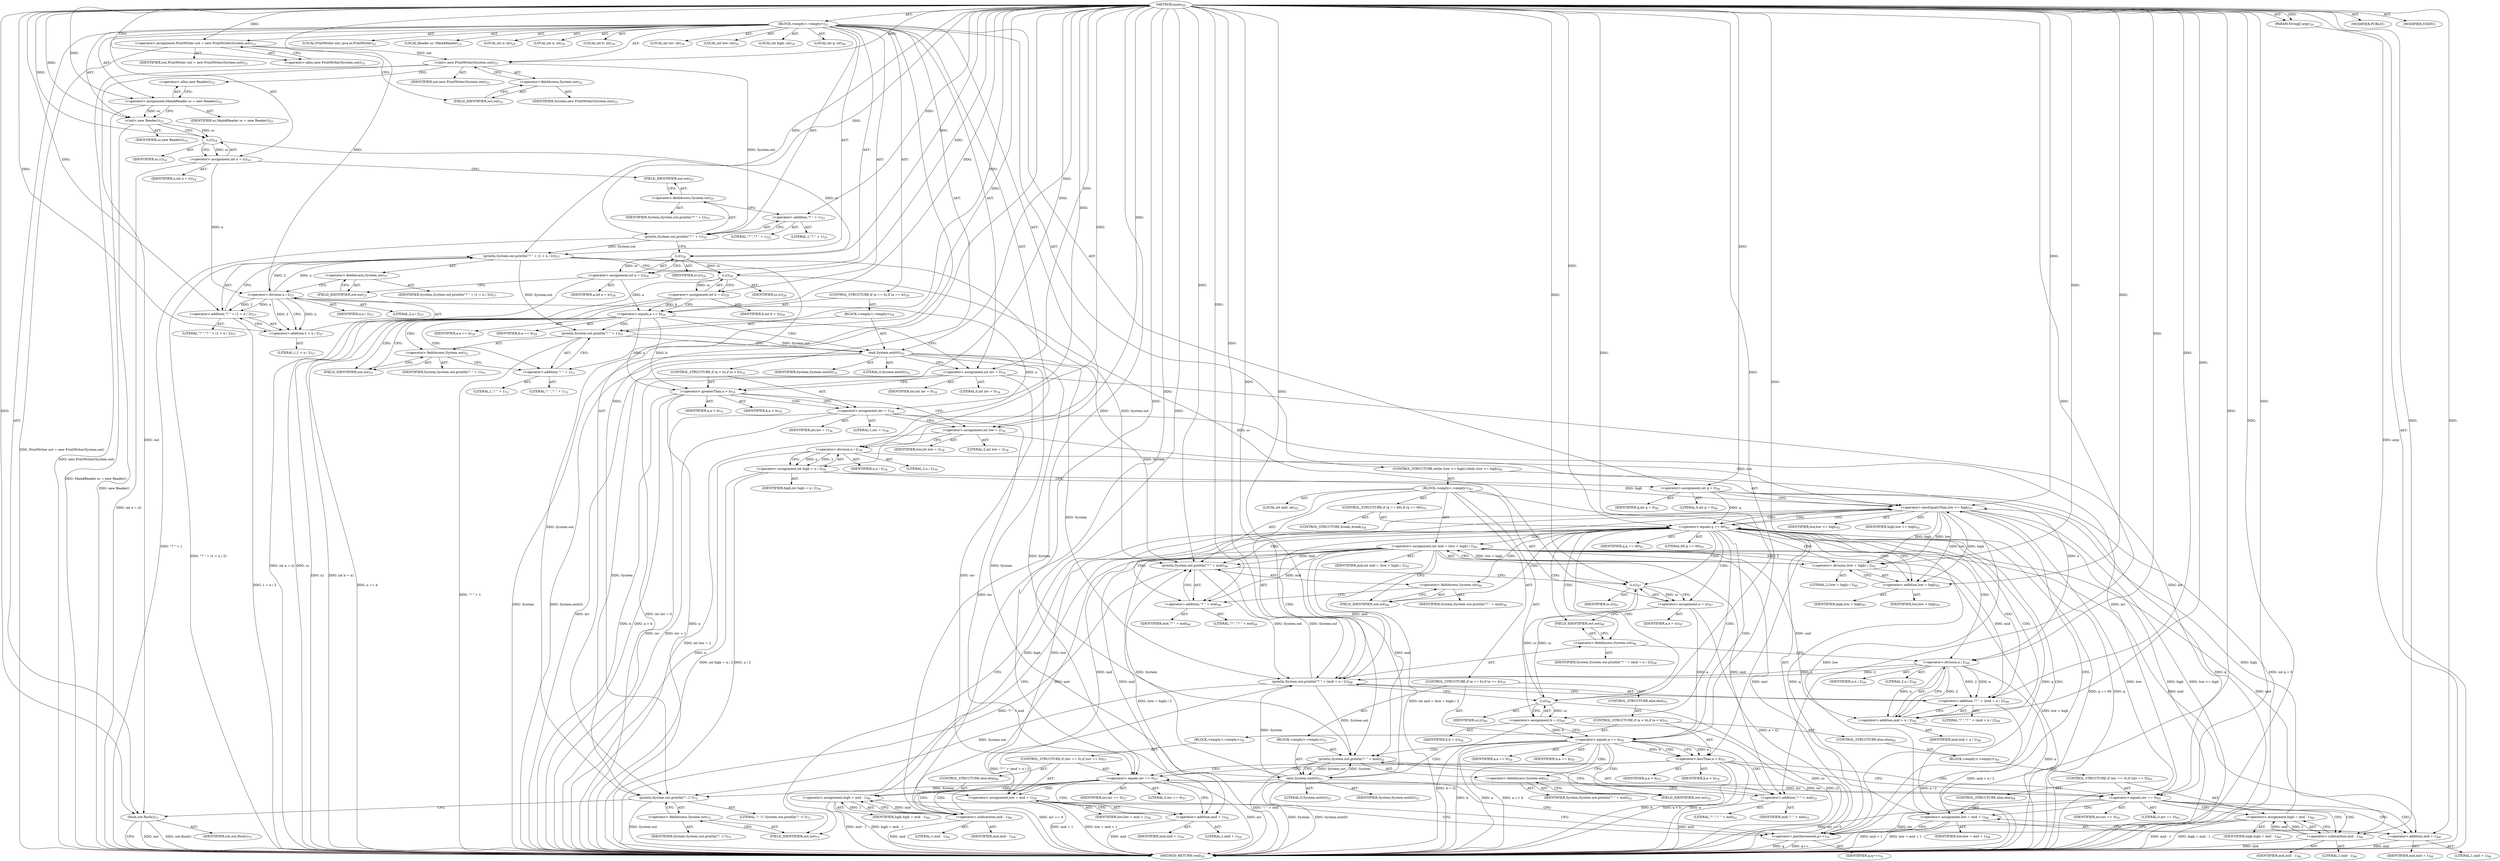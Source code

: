 digraph "main" {  
"70" [label = <(METHOD,main)<SUB>20</SUB>> ]
"71" [label = <(PARAM,String[] args)<SUB>20</SUB>> ]
"72" [label = <(BLOCK,&lt;empty&gt;,&lt;empty&gt;)<SUB>21</SUB>> ]
"18" [label = <(LOCAL,PrintWriter out: java.io.PrintWriter)<SUB>22</SUB>> ]
"73" [label = <(&lt;operator&gt;.assignment,PrintWriter out = new PrintWriter(System.out))<SUB>22</SUB>> ]
"74" [label = <(IDENTIFIER,out,PrintWriter out = new PrintWriter(System.out))<SUB>22</SUB>> ]
"75" [label = <(&lt;operator&gt;.alloc,new PrintWriter(System.out))<SUB>22</SUB>> ]
"76" [label = <(&lt;init&gt;,new PrintWriter(System.out))<SUB>22</SUB>> ]
"17" [label = <(IDENTIFIER,out,new PrintWriter(System.out))<SUB>22</SUB>> ]
"77" [label = <(&lt;operator&gt;.fieldAccess,System.out)<SUB>22</SUB>> ]
"78" [label = <(IDENTIFIER,System,new PrintWriter(System.out))<SUB>22</SUB>> ]
"79" [label = <(FIELD_IDENTIFIER,out,out)<SUB>22</SUB>> ]
"20" [label = <(LOCAL,Reader sc: Main$Reader)<SUB>23</SUB>> ]
"80" [label = <(&lt;operator&gt;.assignment,Main$Reader sc = new Reader())<SUB>23</SUB>> ]
"81" [label = <(IDENTIFIER,sc,Main$Reader sc = new Reader())<SUB>23</SUB>> ]
"82" [label = <(&lt;operator&gt;.alloc,new Reader())<SUB>23</SUB>> ]
"83" [label = <(&lt;init&gt;,new Reader())<SUB>23</SUB>> ]
"19" [label = <(IDENTIFIER,sc,new Reader())<SUB>23</SUB>> ]
"84" [label = <(LOCAL,int n: int)<SUB>24</SUB>> ]
"85" [label = <(&lt;operator&gt;.assignment,int n = i())<SUB>24</SUB>> ]
"86" [label = <(IDENTIFIER,n,int n = i())<SUB>24</SUB>> ]
"87" [label = <(i,i())<SUB>24</SUB>> ]
"88" [label = <(IDENTIFIER,sc,i())<SUB>24</SUB>> ]
"89" [label = <(println,System.out.println(&quot;? &quot; + 1))<SUB>25</SUB>> ]
"90" [label = <(&lt;operator&gt;.fieldAccess,System.out)<SUB>25</SUB>> ]
"91" [label = <(IDENTIFIER,System,System.out.println(&quot;? &quot; + 1))<SUB>25</SUB>> ]
"92" [label = <(FIELD_IDENTIFIER,out,out)<SUB>25</SUB>> ]
"93" [label = <(&lt;operator&gt;.addition,&quot;? &quot; + 1)<SUB>25</SUB>> ]
"94" [label = <(LITERAL,&quot;? &quot;,&quot;? &quot; + 1)<SUB>25</SUB>> ]
"95" [label = <(LITERAL,1,&quot;? &quot; + 1)<SUB>25</SUB>> ]
"96" [label = <(LOCAL,int a: int)<SUB>26</SUB>> ]
"97" [label = <(&lt;operator&gt;.assignment,int a = i())<SUB>26</SUB>> ]
"98" [label = <(IDENTIFIER,a,int a = i())<SUB>26</SUB>> ]
"99" [label = <(i,i())<SUB>26</SUB>> ]
"100" [label = <(IDENTIFIER,sc,i())<SUB>26</SUB>> ]
"101" [label = <(println,System.out.println(&quot;? &quot; + (1 + n / 2)))<SUB>27</SUB>> ]
"102" [label = <(&lt;operator&gt;.fieldAccess,System.out)<SUB>27</SUB>> ]
"103" [label = <(IDENTIFIER,System,System.out.println(&quot;? &quot; + (1 + n / 2)))<SUB>27</SUB>> ]
"104" [label = <(FIELD_IDENTIFIER,out,out)<SUB>27</SUB>> ]
"105" [label = <(&lt;operator&gt;.addition,&quot;? &quot; + (1 + n / 2))<SUB>27</SUB>> ]
"106" [label = <(LITERAL,&quot;? &quot;,&quot;? &quot; + (1 + n / 2))<SUB>27</SUB>> ]
"107" [label = <(&lt;operator&gt;.addition,1 + n / 2)<SUB>27</SUB>> ]
"108" [label = <(LITERAL,1,1 + n / 2)<SUB>27</SUB>> ]
"109" [label = <(&lt;operator&gt;.division,n / 2)<SUB>27</SUB>> ]
"110" [label = <(IDENTIFIER,n,n / 2)<SUB>27</SUB>> ]
"111" [label = <(LITERAL,2,n / 2)<SUB>27</SUB>> ]
"112" [label = <(LOCAL,int b: int)<SUB>28</SUB>> ]
"113" [label = <(&lt;operator&gt;.assignment,int b = i())<SUB>28</SUB>> ]
"114" [label = <(IDENTIFIER,b,int b = i())<SUB>28</SUB>> ]
"115" [label = <(i,i())<SUB>28</SUB>> ]
"116" [label = <(IDENTIFIER,sc,i())<SUB>28</SUB>> ]
"117" [label = <(CONTROL_STRUCTURE,if (a == b),if (a == b))<SUB>29</SUB>> ]
"118" [label = <(&lt;operator&gt;.equals,a == b)<SUB>29</SUB>> ]
"119" [label = <(IDENTIFIER,a,a == b)<SUB>29</SUB>> ]
"120" [label = <(IDENTIFIER,b,a == b)<SUB>29</SUB>> ]
"121" [label = <(BLOCK,&lt;empty&gt;,&lt;empty&gt;)<SUB>30</SUB>> ]
"122" [label = <(println,System.out.println(&quot;! &quot; + 1))<SUB>31</SUB>> ]
"123" [label = <(&lt;operator&gt;.fieldAccess,System.out)<SUB>31</SUB>> ]
"124" [label = <(IDENTIFIER,System,System.out.println(&quot;! &quot; + 1))<SUB>31</SUB>> ]
"125" [label = <(FIELD_IDENTIFIER,out,out)<SUB>31</SUB>> ]
"126" [label = <(&lt;operator&gt;.addition,&quot;! &quot; + 1)<SUB>31</SUB>> ]
"127" [label = <(LITERAL,&quot;! &quot;,&quot;! &quot; + 1)<SUB>31</SUB>> ]
"128" [label = <(LITERAL,1,&quot;! &quot; + 1)<SUB>31</SUB>> ]
"129" [label = <(exit,System.exit(0))<SUB>32</SUB>> ]
"130" [label = <(IDENTIFIER,System,System.exit(0))<SUB>32</SUB>> ]
"131" [label = <(LITERAL,0,System.exit(0))<SUB>32</SUB>> ]
"132" [label = <(LOCAL,int inv: int)<SUB>34</SUB>> ]
"133" [label = <(&lt;operator&gt;.assignment,int inv = 0)<SUB>34</SUB>> ]
"134" [label = <(IDENTIFIER,inv,int inv = 0)<SUB>34</SUB>> ]
"135" [label = <(LITERAL,0,int inv = 0)<SUB>34</SUB>> ]
"136" [label = <(CONTROL_STRUCTURE,if (a &gt; b),if (a &gt; b))<SUB>35</SUB>> ]
"137" [label = <(&lt;operator&gt;.greaterThan,a &gt; b)<SUB>35</SUB>> ]
"138" [label = <(IDENTIFIER,a,a &gt; b)<SUB>35</SUB>> ]
"139" [label = <(IDENTIFIER,b,a &gt; b)<SUB>35</SUB>> ]
"140" [label = <(&lt;operator&gt;.assignment,inv = 1)<SUB>36</SUB>> ]
"141" [label = <(IDENTIFIER,inv,inv = 1)<SUB>36</SUB>> ]
"142" [label = <(LITERAL,1,inv = 1)<SUB>36</SUB>> ]
"143" [label = <(LOCAL,int low: int)<SUB>38</SUB>> ]
"144" [label = <(&lt;operator&gt;.assignment,int low = 2)<SUB>38</SUB>> ]
"145" [label = <(IDENTIFIER,low,int low = 2)<SUB>38</SUB>> ]
"146" [label = <(LITERAL,2,int low = 2)<SUB>38</SUB>> ]
"147" [label = <(LOCAL,int high: int)<SUB>39</SUB>> ]
"148" [label = <(&lt;operator&gt;.assignment,int high = n / 2)<SUB>39</SUB>> ]
"149" [label = <(IDENTIFIER,high,int high = n / 2)<SUB>39</SUB>> ]
"150" [label = <(&lt;operator&gt;.division,n / 2)<SUB>39</SUB>> ]
"151" [label = <(IDENTIFIER,n,n / 2)<SUB>39</SUB>> ]
"152" [label = <(LITERAL,2,n / 2)<SUB>39</SUB>> ]
"153" [label = <(LOCAL,int q: int)<SUB>40</SUB>> ]
"154" [label = <(&lt;operator&gt;.assignment,int q = 0)<SUB>40</SUB>> ]
"155" [label = <(IDENTIFIER,q,int q = 0)<SUB>40</SUB>> ]
"156" [label = <(LITERAL,0,int q = 0)<SUB>40</SUB>> ]
"157" [label = <(CONTROL_STRUCTURE,while (low &lt;= high),while (low &lt;= high))<SUB>41</SUB>> ]
"158" [label = <(&lt;operator&gt;.lessEqualsThan,low &lt;= high)<SUB>41</SUB>> ]
"159" [label = <(IDENTIFIER,low,low &lt;= high)<SUB>41</SUB>> ]
"160" [label = <(IDENTIFIER,high,low &lt;= high)<SUB>41</SUB>> ]
"161" [label = <(BLOCK,&lt;empty&gt;,&lt;empty&gt;)<SUB>42</SUB>> ]
"162" [label = <(CONTROL_STRUCTURE,if (q == 60),if (q == 60))<SUB>43</SUB>> ]
"163" [label = <(&lt;operator&gt;.equals,q == 60)<SUB>43</SUB>> ]
"164" [label = <(IDENTIFIER,q,q == 60)<SUB>43</SUB>> ]
"165" [label = <(LITERAL,60,q == 60)<SUB>43</SUB>> ]
"166" [label = <(CONTROL_STRUCTURE,break;,break;)<SUB>44</SUB>> ]
"167" [label = <(LOCAL,int mid: int)<SUB>45</SUB>> ]
"168" [label = <(&lt;operator&gt;.assignment,int mid = (low + high) / 2)<SUB>45</SUB>> ]
"169" [label = <(IDENTIFIER,mid,int mid = (low + high) / 2)<SUB>45</SUB>> ]
"170" [label = <(&lt;operator&gt;.division,(low + high) / 2)<SUB>45</SUB>> ]
"171" [label = <(&lt;operator&gt;.addition,low + high)<SUB>45</SUB>> ]
"172" [label = <(IDENTIFIER,low,low + high)<SUB>45</SUB>> ]
"173" [label = <(IDENTIFIER,high,low + high)<SUB>45</SUB>> ]
"174" [label = <(LITERAL,2,(low + high) / 2)<SUB>45</SUB>> ]
"175" [label = <(println,System.out.println(&quot;? &quot; + mid))<SUB>46</SUB>> ]
"176" [label = <(&lt;operator&gt;.fieldAccess,System.out)<SUB>46</SUB>> ]
"177" [label = <(IDENTIFIER,System,System.out.println(&quot;? &quot; + mid))<SUB>46</SUB>> ]
"178" [label = <(FIELD_IDENTIFIER,out,out)<SUB>46</SUB>> ]
"179" [label = <(&lt;operator&gt;.addition,&quot;? &quot; + mid)<SUB>46</SUB>> ]
"180" [label = <(LITERAL,&quot;? &quot;,&quot;? &quot; + mid)<SUB>46</SUB>> ]
"181" [label = <(IDENTIFIER,mid,&quot;? &quot; + mid)<SUB>46</SUB>> ]
"182" [label = <(&lt;operator&gt;.assignment,a = i())<SUB>47</SUB>> ]
"183" [label = <(IDENTIFIER,a,a = i())<SUB>47</SUB>> ]
"184" [label = <(i,i())<SUB>47</SUB>> ]
"185" [label = <(IDENTIFIER,sc,i())<SUB>47</SUB>> ]
"186" [label = <(println,System.out.println(&quot;? &quot; + (mid + n / 2)))<SUB>48</SUB>> ]
"187" [label = <(&lt;operator&gt;.fieldAccess,System.out)<SUB>48</SUB>> ]
"188" [label = <(IDENTIFIER,System,System.out.println(&quot;? &quot; + (mid + n / 2)))<SUB>48</SUB>> ]
"189" [label = <(FIELD_IDENTIFIER,out,out)<SUB>48</SUB>> ]
"190" [label = <(&lt;operator&gt;.addition,&quot;? &quot; + (mid + n / 2))<SUB>48</SUB>> ]
"191" [label = <(LITERAL,&quot;? &quot;,&quot;? &quot; + (mid + n / 2))<SUB>48</SUB>> ]
"192" [label = <(&lt;operator&gt;.addition,mid + n / 2)<SUB>48</SUB>> ]
"193" [label = <(IDENTIFIER,mid,mid + n / 2)<SUB>48</SUB>> ]
"194" [label = <(&lt;operator&gt;.division,n / 2)<SUB>48</SUB>> ]
"195" [label = <(IDENTIFIER,n,n / 2)<SUB>48</SUB>> ]
"196" [label = <(LITERAL,2,n / 2)<SUB>48</SUB>> ]
"197" [label = <(&lt;operator&gt;.assignment,b = i())<SUB>49</SUB>> ]
"198" [label = <(IDENTIFIER,b,b = i())<SUB>49</SUB>> ]
"199" [label = <(i,i())<SUB>49</SUB>> ]
"200" [label = <(IDENTIFIER,sc,i())<SUB>49</SUB>> ]
"201" [label = <(CONTROL_STRUCTURE,if (a == b),if (a == b))<SUB>50</SUB>> ]
"202" [label = <(&lt;operator&gt;.equals,a == b)<SUB>50</SUB>> ]
"203" [label = <(IDENTIFIER,a,a == b)<SUB>50</SUB>> ]
"204" [label = <(IDENTIFIER,b,a == b)<SUB>50</SUB>> ]
"205" [label = <(BLOCK,&lt;empty&gt;,&lt;empty&gt;)<SUB>51</SUB>> ]
"206" [label = <(println,System.out.println(&quot;! &quot; + mid))<SUB>52</SUB>> ]
"207" [label = <(&lt;operator&gt;.fieldAccess,System.out)<SUB>52</SUB>> ]
"208" [label = <(IDENTIFIER,System,System.out.println(&quot;! &quot; + mid))<SUB>52</SUB>> ]
"209" [label = <(FIELD_IDENTIFIER,out,out)<SUB>52</SUB>> ]
"210" [label = <(&lt;operator&gt;.addition,&quot;! &quot; + mid)<SUB>52</SUB>> ]
"211" [label = <(LITERAL,&quot;! &quot;,&quot;! &quot; + mid)<SUB>52</SUB>> ]
"212" [label = <(IDENTIFIER,mid,&quot;! &quot; + mid)<SUB>52</SUB>> ]
"213" [label = <(exit,System.exit(0))<SUB>53</SUB>> ]
"214" [label = <(IDENTIFIER,System,System.exit(0))<SUB>53</SUB>> ]
"215" [label = <(LITERAL,0,System.exit(0))<SUB>53</SUB>> ]
"216" [label = <(CONTROL_STRUCTURE,else,else)<SUB>55</SUB>> ]
"217" [label = <(CONTROL_STRUCTURE,if (a &lt; b),if (a &lt; b))<SUB>55</SUB>> ]
"218" [label = <(&lt;operator&gt;.lessThan,a &lt; b)<SUB>55</SUB>> ]
"219" [label = <(IDENTIFIER,a,a &lt; b)<SUB>55</SUB>> ]
"220" [label = <(IDENTIFIER,b,a &lt; b)<SUB>55</SUB>> ]
"221" [label = <(BLOCK,&lt;empty&gt;,&lt;empty&gt;)<SUB>56</SUB>> ]
"222" [label = <(CONTROL_STRUCTURE,if (inv == 0),if (inv == 0))<SUB>57</SUB>> ]
"223" [label = <(&lt;operator&gt;.equals,inv == 0)<SUB>57</SUB>> ]
"224" [label = <(IDENTIFIER,inv,inv == 0)<SUB>57</SUB>> ]
"225" [label = <(LITERAL,0,inv == 0)<SUB>57</SUB>> ]
"226" [label = <(&lt;operator&gt;.assignment,low = mid + 1)<SUB>58</SUB>> ]
"227" [label = <(IDENTIFIER,low,low = mid + 1)<SUB>58</SUB>> ]
"228" [label = <(&lt;operator&gt;.addition,mid + 1)<SUB>58</SUB>> ]
"229" [label = <(IDENTIFIER,mid,mid + 1)<SUB>58</SUB>> ]
"230" [label = <(LITERAL,1,mid + 1)<SUB>58</SUB>> ]
"231" [label = <(CONTROL_STRUCTURE,else,else)<SUB>60</SUB>> ]
"232" [label = <(&lt;operator&gt;.assignment,high = mid - 1)<SUB>60</SUB>> ]
"233" [label = <(IDENTIFIER,high,high = mid - 1)<SUB>60</SUB>> ]
"234" [label = <(&lt;operator&gt;.subtraction,mid - 1)<SUB>60</SUB>> ]
"235" [label = <(IDENTIFIER,mid,mid - 1)<SUB>60</SUB>> ]
"236" [label = <(LITERAL,1,mid - 1)<SUB>60</SUB>> ]
"237" [label = <(CONTROL_STRUCTURE,else,else)<SUB>64</SUB>> ]
"238" [label = <(BLOCK,&lt;empty&gt;,&lt;empty&gt;)<SUB>64</SUB>> ]
"239" [label = <(CONTROL_STRUCTURE,if (inv == 0),if (inv == 0))<SUB>65</SUB>> ]
"240" [label = <(&lt;operator&gt;.equals,inv == 0)<SUB>65</SUB>> ]
"241" [label = <(IDENTIFIER,inv,inv == 0)<SUB>65</SUB>> ]
"242" [label = <(LITERAL,0,inv == 0)<SUB>65</SUB>> ]
"243" [label = <(&lt;operator&gt;.assignment,high = mid - 1)<SUB>66</SUB>> ]
"244" [label = <(IDENTIFIER,high,high = mid - 1)<SUB>66</SUB>> ]
"245" [label = <(&lt;operator&gt;.subtraction,mid - 1)<SUB>66</SUB>> ]
"246" [label = <(IDENTIFIER,mid,mid - 1)<SUB>66</SUB>> ]
"247" [label = <(LITERAL,1,mid - 1)<SUB>66</SUB>> ]
"248" [label = <(CONTROL_STRUCTURE,else,else)<SUB>68</SUB>> ]
"249" [label = <(&lt;operator&gt;.assignment,low = mid + 1)<SUB>68</SUB>> ]
"250" [label = <(IDENTIFIER,low,low = mid + 1)<SUB>68</SUB>> ]
"251" [label = <(&lt;operator&gt;.addition,mid + 1)<SUB>68</SUB>> ]
"252" [label = <(IDENTIFIER,mid,mid + 1)<SUB>68</SUB>> ]
"253" [label = <(LITERAL,1,mid + 1)<SUB>68</SUB>> ]
"254" [label = <(&lt;operator&gt;.postIncrement,q++)<SUB>70</SUB>> ]
"255" [label = <(IDENTIFIER,q,q++)<SUB>70</SUB>> ]
"256" [label = <(println,System.out.println(&quot;! -1&quot;))<SUB>72</SUB>> ]
"257" [label = <(&lt;operator&gt;.fieldAccess,System.out)<SUB>72</SUB>> ]
"258" [label = <(IDENTIFIER,System,System.out.println(&quot;! -1&quot;))<SUB>72</SUB>> ]
"259" [label = <(FIELD_IDENTIFIER,out,out)<SUB>72</SUB>> ]
"260" [label = <(LITERAL,&quot;! -1&quot;,System.out.println(&quot;! -1&quot;))<SUB>72</SUB>> ]
"261" [label = <(flush,out.flush())<SUB>73</SUB>> ]
"262" [label = <(IDENTIFIER,out,out.flush())<SUB>73</SUB>> ]
"263" [label = <(MODIFIER,PUBLIC)> ]
"264" [label = <(MODIFIER,STATIC)> ]
"265" [label = <(METHOD_RETURN,void)<SUB>20</SUB>> ]
  "70" -> "71"  [ label = "AST: "] 
  "70" -> "72"  [ label = "AST: "] 
  "70" -> "263"  [ label = "AST: "] 
  "70" -> "264"  [ label = "AST: "] 
  "70" -> "265"  [ label = "AST: "] 
  "72" -> "18"  [ label = "AST: "] 
  "72" -> "73"  [ label = "AST: "] 
  "72" -> "76"  [ label = "AST: "] 
  "72" -> "20"  [ label = "AST: "] 
  "72" -> "80"  [ label = "AST: "] 
  "72" -> "83"  [ label = "AST: "] 
  "72" -> "84"  [ label = "AST: "] 
  "72" -> "85"  [ label = "AST: "] 
  "72" -> "89"  [ label = "AST: "] 
  "72" -> "96"  [ label = "AST: "] 
  "72" -> "97"  [ label = "AST: "] 
  "72" -> "101"  [ label = "AST: "] 
  "72" -> "112"  [ label = "AST: "] 
  "72" -> "113"  [ label = "AST: "] 
  "72" -> "117"  [ label = "AST: "] 
  "72" -> "132"  [ label = "AST: "] 
  "72" -> "133"  [ label = "AST: "] 
  "72" -> "136"  [ label = "AST: "] 
  "72" -> "143"  [ label = "AST: "] 
  "72" -> "144"  [ label = "AST: "] 
  "72" -> "147"  [ label = "AST: "] 
  "72" -> "148"  [ label = "AST: "] 
  "72" -> "153"  [ label = "AST: "] 
  "72" -> "154"  [ label = "AST: "] 
  "72" -> "157"  [ label = "AST: "] 
  "72" -> "256"  [ label = "AST: "] 
  "72" -> "261"  [ label = "AST: "] 
  "73" -> "74"  [ label = "AST: "] 
  "73" -> "75"  [ label = "AST: "] 
  "76" -> "17"  [ label = "AST: "] 
  "76" -> "77"  [ label = "AST: "] 
  "77" -> "78"  [ label = "AST: "] 
  "77" -> "79"  [ label = "AST: "] 
  "80" -> "81"  [ label = "AST: "] 
  "80" -> "82"  [ label = "AST: "] 
  "83" -> "19"  [ label = "AST: "] 
  "85" -> "86"  [ label = "AST: "] 
  "85" -> "87"  [ label = "AST: "] 
  "87" -> "88"  [ label = "AST: "] 
  "89" -> "90"  [ label = "AST: "] 
  "89" -> "93"  [ label = "AST: "] 
  "90" -> "91"  [ label = "AST: "] 
  "90" -> "92"  [ label = "AST: "] 
  "93" -> "94"  [ label = "AST: "] 
  "93" -> "95"  [ label = "AST: "] 
  "97" -> "98"  [ label = "AST: "] 
  "97" -> "99"  [ label = "AST: "] 
  "99" -> "100"  [ label = "AST: "] 
  "101" -> "102"  [ label = "AST: "] 
  "101" -> "105"  [ label = "AST: "] 
  "102" -> "103"  [ label = "AST: "] 
  "102" -> "104"  [ label = "AST: "] 
  "105" -> "106"  [ label = "AST: "] 
  "105" -> "107"  [ label = "AST: "] 
  "107" -> "108"  [ label = "AST: "] 
  "107" -> "109"  [ label = "AST: "] 
  "109" -> "110"  [ label = "AST: "] 
  "109" -> "111"  [ label = "AST: "] 
  "113" -> "114"  [ label = "AST: "] 
  "113" -> "115"  [ label = "AST: "] 
  "115" -> "116"  [ label = "AST: "] 
  "117" -> "118"  [ label = "AST: "] 
  "117" -> "121"  [ label = "AST: "] 
  "118" -> "119"  [ label = "AST: "] 
  "118" -> "120"  [ label = "AST: "] 
  "121" -> "122"  [ label = "AST: "] 
  "121" -> "129"  [ label = "AST: "] 
  "122" -> "123"  [ label = "AST: "] 
  "122" -> "126"  [ label = "AST: "] 
  "123" -> "124"  [ label = "AST: "] 
  "123" -> "125"  [ label = "AST: "] 
  "126" -> "127"  [ label = "AST: "] 
  "126" -> "128"  [ label = "AST: "] 
  "129" -> "130"  [ label = "AST: "] 
  "129" -> "131"  [ label = "AST: "] 
  "133" -> "134"  [ label = "AST: "] 
  "133" -> "135"  [ label = "AST: "] 
  "136" -> "137"  [ label = "AST: "] 
  "136" -> "140"  [ label = "AST: "] 
  "137" -> "138"  [ label = "AST: "] 
  "137" -> "139"  [ label = "AST: "] 
  "140" -> "141"  [ label = "AST: "] 
  "140" -> "142"  [ label = "AST: "] 
  "144" -> "145"  [ label = "AST: "] 
  "144" -> "146"  [ label = "AST: "] 
  "148" -> "149"  [ label = "AST: "] 
  "148" -> "150"  [ label = "AST: "] 
  "150" -> "151"  [ label = "AST: "] 
  "150" -> "152"  [ label = "AST: "] 
  "154" -> "155"  [ label = "AST: "] 
  "154" -> "156"  [ label = "AST: "] 
  "157" -> "158"  [ label = "AST: "] 
  "157" -> "161"  [ label = "AST: "] 
  "158" -> "159"  [ label = "AST: "] 
  "158" -> "160"  [ label = "AST: "] 
  "161" -> "162"  [ label = "AST: "] 
  "161" -> "167"  [ label = "AST: "] 
  "161" -> "168"  [ label = "AST: "] 
  "161" -> "175"  [ label = "AST: "] 
  "161" -> "182"  [ label = "AST: "] 
  "161" -> "186"  [ label = "AST: "] 
  "161" -> "197"  [ label = "AST: "] 
  "161" -> "201"  [ label = "AST: "] 
  "161" -> "254"  [ label = "AST: "] 
  "162" -> "163"  [ label = "AST: "] 
  "162" -> "166"  [ label = "AST: "] 
  "163" -> "164"  [ label = "AST: "] 
  "163" -> "165"  [ label = "AST: "] 
  "168" -> "169"  [ label = "AST: "] 
  "168" -> "170"  [ label = "AST: "] 
  "170" -> "171"  [ label = "AST: "] 
  "170" -> "174"  [ label = "AST: "] 
  "171" -> "172"  [ label = "AST: "] 
  "171" -> "173"  [ label = "AST: "] 
  "175" -> "176"  [ label = "AST: "] 
  "175" -> "179"  [ label = "AST: "] 
  "176" -> "177"  [ label = "AST: "] 
  "176" -> "178"  [ label = "AST: "] 
  "179" -> "180"  [ label = "AST: "] 
  "179" -> "181"  [ label = "AST: "] 
  "182" -> "183"  [ label = "AST: "] 
  "182" -> "184"  [ label = "AST: "] 
  "184" -> "185"  [ label = "AST: "] 
  "186" -> "187"  [ label = "AST: "] 
  "186" -> "190"  [ label = "AST: "] 
  "187" -> "188"  [ label = "AST: "] 
  "187" -> "189"  [ label = "AST: "] 
  "190" -> "191"  [ label = "AST: "] 
  "190" -> "192"  [ label = "AST: "] 
  "192" -> "193"  [ label = "AST: "] 
  "192" -> "194"  [ label = "AST: "] 
  "194" -> "195"  [ label = "AST: "] 
  "194" -> "196"  [ label = "AST: "] 
  "197" -> "198"  [ label = "AST: "] 
  "197" -> "199"  [ label = "AST: "] 
  "199" -> "200"  [ label = "AST: "] 
  "201" -> "202"  [ label = "AST: "] 
  "201" -> "205"  [ label = "AST: "] 
  "201" -> "216"  [ label = "AST: "] 
  "202" -> "203"  [ label = "AST: "] 
  "202" -> "204"  [ label = "AST: "] 
  "205" -> "206"  [ label = "AST: "] 
  "205" -> "213"  [ label = "AST: "] 
  "206" -> "207"  [ label = "AST: "] 
  "206" -> "210"  [ label = "AST: "] 
  "207" -> "208"  [ label = "AST: "] 
  "207" -> "209"  [ label = "AST: "] 
  "210" -> "211"  [ label = "AST: "] 
  "210" -> "212"  [ label = "AST: "] 
  "213" -> "214"  [ label = "AST: "] 
  "213" -> "215"  [ label = "AST: "] 
  "216" -> "217"  [ label = "AST: "] 
  "217" -> "218"  [ label = "AST: "] 
  "217" -> "221"  [ label = "AST: "] 
  "217" -> "237"  [ label = "AST: "] 
  "218" -> "219"  [ label = "AST: "] 
  "218" -> "220"  [ label = "AST: "] 
  "221" -> "222"  [ label = "AST: "] 
  "222" -> "223"  [ label = "AST: "] 
  "222" -> "226"  [ label = "AST: "] 
  "222" -> "231"  [ label = "AST: "] 
  "223" -> "224"  [ label = "AST: "] 
  "223" -> "225"  [ label = "AST: "] 
  "226" -> "227"  [ label = "AST: "] 
  "226" -> "228"  [ label = "AST: "] 
  "228" -> "229"  [ label = "AST: "] 
  "228" -> "230"  [ label = "AST: "] 
  "231" -> "232"  [ label = "AST: "] 
  "232" -> "233"  [ label = "AST: "] 
  "232" -> "234"  [ label = "AST: "] 
  "234" -> "235"  [ label = "AST: "] 
  "234" -> "236"  [ label = "AST: "] 
  "237" -> "238"  [ label = "AST: "] 
  "238" -> "239"  [ label = "AST: "] 
  "239" -> "240"  [ label = "AST: "] 
  "239" -> "243"  [ label = "AST: "] 
  "239" -> "248"  [ label = "AST: "] 
  "240" -> "241"  [ label = "AST: "] 
  "240" -> "242"  [ label = "AST: "] 
  "243" -> "244"  [ label = "AST: "] 
  "243" -> "245"  [ label = "AST: "] 
  "245" -> "246"  [ label = "AST: "] 
  "245" -> "247"  [ label = "AST: "] 
  "248" -> "249"  [ label = "AST: "] 
  "249" -> "250"  [ label = "AST: "] 
  "249" -> "251"  [ label = "AST: "] 
  "251" -> "252"  [ label = "AST: "] 
  "251" -> "253"  [ label = "AST: "] 
  "254" -> "255"  [ label = "AST: "] 
  "256" -> "257"  [ label = "AST: "] 
  "256" -> "260"  [ label = "AST: "] 
  "257" -> "258"  [ label = "AST: "] 
  "257" -> "259"  [ label = "AST: "] 
  "261" -> "262"  [ label = "AST: "] 
  "73" -> "79"  [ label = "CFG: "] 
  "76" -> "82"  [ label = "CFG: "] 
  "80" -> "83"  [ label = "CFG: "] 
  "83" -> "87"  [ label = "CFG: "] 
  "85" -> "92"  [ label = "CFG: "] 
  "89" -> "99"  [ label = "CFG: "] 
  "97" -> "104"  [ label = "CFG: "] 
  "101" -> "115"  [ label = "CFG: "] 
  "113" -> "118"  [ label = "CFG: "] 
  "133" -> "137"  [ label = "CFG: "] 
  "144" -> "150"  [ label = "CFG: "] 
  "148" -> "154"  [ label = "CFG: "] 
  "154" -> "158"  [ label = "CFG: "] 
  "256" -> "261"  [ label = "CFG: "] 
  "261" -> "265"  [ label = "CFG: "] 
  "75" -> "73"  [ label = "CFG: "] 
  "77" -> "76"  [ label = "CFG: "] 
  "82" -> "80"  [ label = "CFG: "] 
  "87" -> "85"  [ label = "CFG: "] 
  "90" -> "93"  [ label = "CFG: "] 
  "93" -> "89"  [ label = "CFG: "] 
  "99" -> "97"  [ label = "CFG: "] 
  "102" -> "109"  [ label = "CFG: "] 
  "105" -> "101"  [ label = "CFG: "] 
  "115" -> "113"  [ label = "CFG: "] 
  "118" -> "125"  [ label = "CFG: "] 
  "118" -> "133"  [ label = "CFG: "] 
  "137" -> "140"  [ label = "CFG: "] 
  "137" -> "144"  [ label = "CFG: "] 
  "140" -> "144"  [ label = "CFG: "] 
  "150" -> "148"  [ label = "CFG: "] 
  "158" -> "163"  [ label = "CFG: "] 
  "158" -> "259"  [ label = "CFG: "] 
  "257" -> "256"  [ label = "CFG: "] 
  "79" -> "77"  [ label = "CFG: "] 
  "92" -> "90"  [ label = "CFG: "] 
  "104" -> "102"  [ label = "CFG: "] 
  "107" -> "105"  [ label = "CFG: "] 
  "122" -> "129"  [ label = "CFG: "] 
  "129" -> "133"  [ label = "CFG: "] 
  "168" -> "178"  [ label = "CFG: "] 
  "175" -> "184"  [ label = "CFG: "] 
  "182" -> "189"  [ label = "CFG: "] 
  "186" -> "199"  [ label = "CFG: "] 
  "197" -> "202"  [ label = "CFG: "] 
  "254" -> "158"  [ label = "CFG: "] 
  "259" -> "257"  [ label = "CFG: "] 
  "109" -> "107"  [ label = "CFG: "] 
  "123" -> "126"  [ label = "CFG: "] 
  "126" -> "122"  [ label = "CFG: "] 
  "163" -> "259"  [ label = "CFG: "] 
  "163" -> "171"  [ label = "CFG: "] 
  "170" -> "168"  [ label = "CFG: "] 
  "176" -> "179"  [ label = "CFG: "] 
  "179" -> "175"  [ label = "CFG: "] 
  "184" -> "182"  [ label = "CFG: "] 
  "187" -> "194"  [ label = "CFG: "] 
  "190" -> "186"  [ label = "CFG: "] 
  "199" -> "197"  [ label = "CFG: "] 
  "202" -> "209"  [ label = "CFG: "] 
  "202" -> "218"  [ label = "CFG: "] 
  "125" -> "123"  [ label = "CFG: "] 
  "171" -> "170"  [ label = "CFG: "] 
  "178" -> "176"  [ label = "CFG: "] 
  "189" -> "187"  [ label = "CFG: "] 
  "192" -> "190"  [ label = "CFG: "] 
  "206" -> "213"  [ label = "CFG: "] 
  "213" -> "254"  [ label = "CFG: "] 
  "194" -> "192"  [ label = "CFG: "] 
  "207" -> "210"  [ label = "CFG: "] 
  "210" -> "206"  [ label = "CFG: "] 
  "218" -> "223"  [ label = "CFG: "] 
  "218" -> "240"  [ label = "CFG: "] 
  "209" -> "207"  [ label = "CFG: "] 
  "223" -> "228"  [ label = "CFG: "] 
  "223" -> "234"  [ label = "CFG: "] 
  "226" -> "254"  [ label = "CFG: "] 
  "228" -> "226"  [ label = "CFG: "] 
  "232" -> "254"  [ label = "CFG: "] 
  "240" -> "245"  [ label = "CFG: "] 
  "240" -> "251"  [ label = "CFG: "] 
  "243" -> "254"  [ label = "CFG: "] 
  "234" -> "232"  [ label = "CFG: "] 
  "245" -> "243"  [ label = "CFG: "] 
  "249" -> "254"  [ label = "CFG: "] 
  "251" -> "249"  [ label = "CFG: "] 
  "70" -> "75"  [ label = "CFG: "] 
  "71" -> "265"  [ label = "DDG: args"] 
  "73" -> "265"  [ label = "DDG: PrintWriter out = new PrintWriter(System.out)"] 
  "76" -> "265"  [ label = "DDG: new PrintWriter(System.out)"] 
  "80" -> "265"  [ label = "DDG: Main$Reader sc = new Reader()"] 
  "83" -> "265"  [ label = "DDG: new Reader()"] 
  "85" -> "265"  [ label = "DDG: int n = i()"] 
  "89" -> "265"  [ label = "DDG: &quot;? &quot; + 1"] 
  "97" -> "265"  [ label = "DDG: int a = i()"] 
  "105" -> "265"  [ label = "DDG: 1 + n / 2"] 
  "101" -> "265"  [ label = "DDG: &quot;? &quot; + (1 + n / 2)"] 
  "115" -> "265"  [ label = "DDG: sc"] 
  "113" -> "265"  [ label = "DDG: i()"] 
  "113" -> "265"  [ label = "DDG: int b = i()"] 
  "118" -> "265"  [ label = "DDG: a == b"] 
  "122" -> "265"  [ label = "DDG: &quot;! &quot; + 1"] 
  "129" -> "265"  [ label = "DDG: System"] 
  "129" -> "265"  [ label = "DDG: System.exit(0)"] 
  "133" -> "265"  [ label = "DDG: inv"] 
  "133" -> "265"  [ label = "DDG: int inv = 0"] 
  "137" -> "265"  [ label = "DDG: a"] 
  "137" -> "265"  [ label = "DDG: b"] 
  "137" -> "265"  [ label = "DDG: a &gt; b"] 
  "140" -> "265"  [ label = "DDG: inv"] 
  "140" -> "265"  [ label = "DDG: inv = 1"] 
  "144" -> "265"  [ label = "DDG: int low = 2"] 
  "150" -> "265"  [ label = "DDG: n"] 
  "148" -> "265"  [ label = "DDG: n / 2"] 
  "148" -> "265"  [ label = "DDG: int high = n / 2"] 
  "154" -> "265"  [ label = "DDG: q"] 
  "154" -> "265"  [ label = "DDG: int q = 0"] 
  "158" -> "265"  [ label = "DDG: low"] 
  "158" -> "265"  [ label = "DDG: high"] 
  "158" -> "265"  [ label = "DDG: low &lt;= high"] 
  "163" -> "265"  [ label = "DDG: q"] 
  "163" -> "265"  [ label = "DDG: q == 60"] 
  "170" -> "265"  [ label = "DDG: low + high"] 
  "168" -> "265"  [ label = "DDG: (low + high) / 2"] 
  "168" -> "265"  [ label = "DDG: int mid = (low + high) / 2"] 
  "175" -> "265"  [ label = "DDG: &quot;? &quot; + mid"] 
  "182" -> "265"  [ label = "DDG: a = i()"] 
  "194" -> "265"  [ label = "DDG: n"] 
  "192" -> "265"  [ label = "DDG: n / 2"] 
  "190" -> "265"  [ label = "DDG: mid + n / 2"] 
  "186" -> "265"  [ label = "DDG: &quot;? &quot; + (mid + n / 2)"] 
  "199" -> "265"  [ label = "DDG: sc"] 
  "197" -> "265"  [ label = "DDG: i()"] 
  "197" -> "265"  [ label = "DDG: b = i()"] 
  "202" -> "265"  [ label = "DDG: a"] 
  "202" -> "265"  [ label = "DDG: b"] 
  "202" -> "265"  [ label = "DDG: a == b"] 
  "218" -> "265"  [ label = "DDG: a"] 
  "218" -> "265"  [ label = "DDG: b"] 
  "218" -> "265"  [ label = "DDG: a &lt; b"] 
  "240" -> "265"  [ label = "DDG: inv"] 
  "240" -> "265"  [ label = "DDG: inv == 0"] 
  "251" -> "265"  [ label = "DDG: mid"] 
  "249" -> "265"  [ label = "DDG: mid + 1"] 
  "249" -> "265"  [ label = "DDG: low = mid + 1"] 
  "245" -> "265"  [ label = "DDG: mid"] 
  "243" -> "265"  [ label = "DDG: mid - 1"] 
  "243" -> "265"  [ label = "DDG: high = mid - 1"] 
  "223" -> "265"  [ label = "DDG: inv"] 
  "223" -> "265"  [ label = "DDG: inv == 0"] 
  "234" -> "265"  [ label = "DDG: mid"] 
  "232" -> "265"  [ label = "DDG: mid - 1"] 
  "232" -> "265"  [ label = "DDG: high = mid - 1"] 
  "228" -> "265"  [ label = "DDG: mid"] 
  "226" -> "265"  [ label = "DDG: mid + 1"] 
  "226" -> "265"  [ label = "DDG: low = mid + 1"] 
  "210" -> "265"  [ label = "DDG: mid"] 
  "206" -> "265"  [ label = "DDG: &quot;! &quot; + mid"] 
  "213" -> "265"  [ label = "DDG: System"] 
  "213" -> "265"  [ label = "DDG: System.exit(0)"] 
  "254" -> "265"  [ label = "DDG: q"] 
  "254" -> "265"  [ label = "DDG: q++"] 
  "256" -> "265"  [ label = "DDG: System.out"] 
  "261" -> "265"  [ label = "DDG: out"] 
  "261" -> "265"  [ label = "DDG: out.flush()"] 
  "70" -> "71"  [ label = "DDG: "] 
  "70" -> "73"  [ label = "DDG: "] 
  "70" -> "80"  [ label = "DDG: "] 
  "87" -> "85"  [ label = "DDG: sc"] 
  "99" -> "97"  [ label = "DDG: sc"] 
  "115" -> "113"  [ label = "DDG: sc"] 
  "70" -> "133"  [ label = "DDG: "] 
  "70" -> "144"  [ label = "DDG: "] 
  "150" -> "148"  [ label = "DDG: n"] 
  "150" -> "148"  [ label = "DDG: 2"] 
  "70" -> "154"  [ label = "DDG: "] 
  "73" -> "76"  [ label = "DDG: out"] 
  "70" -> "76"  [ label = "DDG: "] 
  "80" -> "83"  [ label = "DDG: sc"] 
  "70" -> "83"  [ label = "DDG: "] 
  "76" -> "89"  [ label = "DDG: System.out"] 
  "70" -> "89"  [ label = "DDG: "] 
  "89" -> "101"  [ label = "DDG: System.out"] 
  "70" -> "101"  [ label = "DDG: "] 
  "109" -> "101"  [ label = "DDG: n"] 
  "109" -> "101"  [ label = "DDG: 2"] 
  "70" -> "140"  [ label = "DDG: "] 
  "101" -> "256"  [ label = "DDG: System.out"] 
  "129" -> "256"  [ label = "DDG: System"] 
  "186" -> "256"  [ label = "DDG: System.out"] 
  "213" -> "256"  [ label = "DDG: System"] 
  "70" -> "256"  [ label = "DDG: "] 
  "76" -> "261"  [ label = "DDG: out"] 
  "70" -> "261"  [ label = "DDG: "] 
  "83" -> "87"  [ label = "DDG: sc"] 
  "70" -> "87"  [ label = "DDG: "] 
  "70" -> "93"  [ label = "DDG: "] 
  "87" -> "99"  [ label = "DDG: sc"] 
  "70" -> "99"  [ label = "DDG: "] 
  "70" -> "105"  [ label = "DDG: "] 
  "109" -> "105"  [ label = "DDG: n"] 
  "109" -> "105"  [ label = "DDG: 2"] 
  "99" -> "115"  [ label = "DDG: sc"] 
  "70" -> "115"  [ label = "DDG: "] 
  "97" -> "118"  [ label = "DDG: a"] 
  "70" -> "118"  [ label = "DDG: "] 
  "113" -> "118"  [ label = "DDG: b"] 
  "118" -> "137"  [ label = "DDG: a"] 
  "70" -> "137"  [ label = "DDG: "] 
  "118" -> "137"  [ label = "DDG: b"] 
  "109" -> "150"  [ label = "DDG: n"] 
  "70" -> "150"  [ label = "DDG: "] 
  "144" -> "158"  [ label = "DDG: low"] 
  "249" -> "158"  [ label = "DDG: low"] 
  "226" -> "158"  [ label = "DDG: low"] 
  "70" -> "158"  [ label = "DDG: "] 
  "148" -> "158"  [ label = "DDG: high"] 
  "243" -> "158"  [ label = "DDG: high"] 
  "232" -> "158"  [ label = "DDG: high"] 
  "170" -> "168"  [ label = "DDG: low + high"] 
  "170" -> "168"  [ label = "DDG: 2"] 
  "184" -> "182"  [ label = "DDG: sc"] 
  "199" -> "197"  [ label = "DDG: sc"] 
  "70" -> "107"  [ label = "DDG: "] 
  "109" -> "107"  [ label = "DDG: n"] 
  "109" -> "107"  [ label = "DDG: 2"] 
  "101" -> "122"  [ label = "DDG: System.out"] 
  "70" -> "122"  [ label = "DDG: "] 
  "122" -> "129"  [ label = "DDG: System.out"] 
  "70" -> "129"  [ label = "DDG: "] 
  "101" -> "175"  [ label = "DDG: System.out"] 
  "129" -> "175"  [ label = "DDG: System"] 
  "186" -> "175"  [ label = "DDG: System.out"] 
  "213" -> "175"  [ label = "DDG: System"] 
  "70" -> "175"  [ label = "DDG: "] 
  "168" -> "175"  [ label = "DDG: mid"] 
  "129" -> "186"  [ label = "DDG: System"] 
  "175" -> "186"  [ label = "DDG: System.out"] 
  "213" -> "186"  [ label = "DDG: System"] 
  "70" -> "186"  [ label = "DDG: "] 
  "168" -> "186"  [ label = "DDG: mid"] 
  "194" -> "186"  [ label = "DDG: n"] 
  "194" -> "186"  [ label = "DDG: 2"] 
  "163" -> "254"  [ label = "DDG: q"] 
  "70" -> "254"  [ label = "DDG: "] 
  "85" -> "109"  [ label = "DDG: n"] 
  "70" -> "109"  [ label = "DDG: "] 
  "70" -> "126"  [ label = "DDG: "] 
  "154" -> "163"  [ label = "DDG: q"] 
  "254" -> "163"  [ label = "DDG: q"] 
  "70" -> "163"  [ label = "DDG: "] 
  "158" -> "170"  [ label = "DDG: low"] 
  "70" -> "170"  [ label = "DDG: "] 
  "158" -> "170"  [ label = "DDG: high"] 
  "70" -> "179"  [ label = "DDG: "] 
  "168" -> "179"  [ label = "DDG: mid"] 
  "115" -> "184"  [ label = "DDG: sc"] 
  "199" -> "184"  [ label = "DDG: sc"] 
  "70" -> "184"  [ label = "DDG: "] 
  "70" -> "190"  [ label = "DDG: "] 
  "168" -> "190"  [ label = "DDG: mid"] 
  "194" -> "190"  [ label = "DDG: n"] 
  "194" -> "190"  [ label = "DDG: 2"] 
  "184" -> "199"  [ label = "DDG: sc"] 
  "70" -> "199"  [ label = "DDG: "] 
  "182" -> "202"  [ label = "DDG: a"] 
  "70" -> "202"  [ label = "DDG: "] 
  "197" -> "202"  [ label = "DDG: b"] 
  "158" -> "171"  [ label = "DDG: low"] 
  "70" -> "171"  [ label = "DDG: "] 
  "158" -> "171"  [ label = "DDG: high"] 
  "70" -> "192"  [ label = "DDG: "] 
  "168" -> "192"  [ label = "DDG: mid"] 
  "194" -> "192"  [ label = "DDG: n"] 
  "194" -> "192"  [ label = "DDG: 2"] 
  "129" -> "206"  [ label = "DDG: System"] 
  "186" -> "206"  [ label = "DDG: System.out"] 
  "213" -> "206"  [ label = "DDG: System"] 
  "70" -> "206"  [ label = "DDG: "] 
  "168" -> "206"  [ label = "DDG: mid"] 
  "129" -> "213"  [ label = "DDG: System"] 
  "206" -> "213"  [ label = "DDG: System.out"] 
  "70" -> "213"  [ label = "DDG: "] 
  "150" -> "194"  [ label = "DDG: n"] 
  "70" -> "194"  [ label = "DDG: "] 
  "70" -> "210"  [ label = "DDG: "] 
  "168" -> "210"  [ label = "DDG: mid"] 
  "202" -> "218"  [ label = "DDG: a"] 
  "70" -> "218"  [ label = "DDG: "] 
  "202" -> "218"  [ label = "DDG: b"] 
  "70" -> "226"  [ label = "DDG: "] 
  "168" -> "226"  [ label = "DDG: mid"] 
  "133" -> "223"  [ label = "DDG: inv"] 
  "140" -> "223"  [ label = "DDG: inv"] 
  "240" -> "223"  [ label = "DDG: inv"] 
  "70" -> "223"  [ label = "DDG: "] 
  "234" -> "232"  [ label = "DDG: mid"] 
  "234" -> "232"  [ label = "DDG: 1"] 
  "245" -> "243"  [ label = "DDG: mid"] 
  "245" -> "243"  [ label = "DDG: 1"] 
  "70" -> "228"  [ label = "DDG: "] 
  "168" -> "228"  [ label = "DDG: mid"] 
  "133" -> "240"  [ label = "DDG: inv"] 
  "140" -> "240"  [ label = "DDG: inv"] 
  "223" -> "240"  [ label = "DDG: inv"] 
  "70" -> "240"  [ label = "DDG: "] 
  "70" -> "249"  [ label = "DDG: "] 
  "168" -> "249"  [ label = "DDG: mid"] 
  "70" -> "234"  [ label = "DDG: "] 
  "168" -> "234"  [ label = "DDG: mid"] 
  "70" -> "245"  [ label = "DDG: "] 
  "168" -> "245"  [ label = "DDG: mid"] 
  "70" -> "251"  [ label = "DDG: "] 
  "168" -> "251"  [ label = "DDG: mid"] 
  "118" -> "129"  [ label = "CDG: "] 
  "118" -> "122"  [ label = "CDG: "] 
  "118" -> "123"  [ label = "CDG: "] 
  "118" -> "126"  [ label = "CDG: "] 
  "118" -> "125"  [ label = "CDG: "] 
  "137" -> "140"  [ label = "CDG: "] 
  "158" -> "163"  [ label = "CDG: "] 
  "163" -> "192"  [ label = "CDG: "] 
  "163" -> "179"  [ label = "CDG: "] 
  "163" -> "178"  [ label = "CDG: "] 
  "163" -> "197"  [ label = "CDG: "] 
  "163" -> "189"  [ label = "CDG: "] 
  "163" -> "168"  [ label = "CDG: "] 
  "163" -> "170"  [ label = "CDG: "] 
  "163" -> "187"  [ label = "CDG: "] 
  "163" -> "190"  [ label = "CDG: "] 
  "163" -> "184"  [ label = "CDG: "] 
  "163" -> "194"  [ label = "CDG: "] 
  "163" -> "182"  [ label = "CDG: "] 
  "163" -> "186"  [ label = "CDG: "] 
  "163" -> "202"  [ label = "CDG: "] 
  "163" -> "158"  [ label = "CDG: "] 
  "163" -> "171"  [ label = "CDG: "] 
  "163" -> "176"  [ label = "CDG: "] 
  "163" -> "254"  [ label = "CDG: "] 
  "163" -> "199"  [ label = "CDG: "] 
  "163" -> "175"  [ label = "CDG: "] 
  "202" -> "209"  [ label = "CDG: "] 
  "202" -> "213"  [ label = "CDG: "] 
  "202" -> "206"  [ label = "CDG: "] 
  "202" -> "207"  [ label = "CDG: "] 
  "202" -> "210"  [ label = "CDG: "] 
  "202" -> "218"  [ label = "CDG: "] 
  "218" -> "240"  [ label = "CDG: "] 
  "218" -> "223"  [ label = "CDG: "] 
  "223" -> "232"  [ label = "CDG: "] 
  "223" -> "226"  [ label = "CDG: "] 
  "223" -> "228"  [ label = "CDG: "] 
  "223" -> "234"  [ label = "CDG: "] 
  "240" -> "243"  [ label = "CDG: "] 
  "240" -> "245"  [ label = "CDG: "] 
  "240" -> "249"  [ label = "CDG: "] 
  "240" -> "251"  [ label = "CDG: "] 
}
